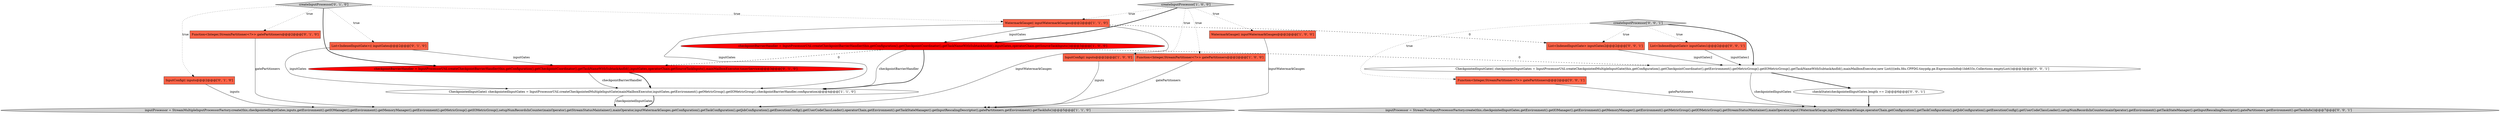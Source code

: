 digraph {
6 [style = filled, label = "WatermarkGauge(( inputWatermarkGauges@@@2@@@['1', '1', '0']", fillcolor = tomato, shape = box image = "AAA0AAABBB1BBB"];
5 [style = filled, label = "WatermarkGauge(( inputWatermarkGauges@@@2@@@['1', '0', '0']", fillcolor = tomato, shape = box image = "AAA0AAABBB1BBB"];
7 [style = filled, label = "CheckpointedInputGate(( checkpointedInputGates = InputProcessorUtil.createCheckpointedMultipleInputGate(mainMailboxExecutor,inputGates,getEnvironment().getMetricGroup().getIOMetricGroup(),checkpointBarrierHandler,configuration)@@@4@@@['1', '1', '0']", fillcolor = white, shape = ellipse image = "AAA0AAABBB1BBB"];
18 [style = filled, label = "Function<Integer,StreamPartitioner<?>> gatePartitioners@@@2@@@['0', '0', '1']", fillcolor = tomato, shape = box image = "AAA0AAABBB3BBB"];
8 [style = filled, label = "checkpointBarrierHandler = InputProcessorUtil.createCheckpointBarrierHandler(this,getConfiguration(),getCheckpointCoordinator(),getTaskNameWithSubtaskAndId(),inputGates,operatorChain.getSourceTaskInputs(),mainMailboxExecutor,timerService)@@@3@@@['0', '1', '0']", fillcolor = red, shape = ellipse image = "AAA1AAABBB2BBB"];
16 [style = filled, label = "CheckpointedInputGate(( checkpointedInputGates = InputProcessorUtil.createCheckpointedMultipleInputGate(this,getConfiguration(),getCheckpointCoordinator(),getEnvironment().getMetricGroup().getIOMetricGroup(),getTaskNameWithSubtaskAndId(),mainMailboxExecutor,new List((((edu.fdu.CPPDG.tinypdg.pe.ExpressionInfo@1bb633c,Collections.emptyList())@@@3@@@['0', '0', '1']", fillcolor = white, shape = ellipse image = "AAA0AAABBB3BBB"];
11 [style = filled, label = "createInputProcessor['0', '1', '0']", fillcolor = lightgray, shape = diamond image = "AAA0AAABBB2BBB"];
9 [style = filled, label = "InputConfig(( inputs@@@2@@@['0', '1', '0']", fillcolor = tomato, shape = box image = "AAA0AAABBB2BBB"];
14 [style = filled, label = "List<IndexedInputGate> inputGates1@@@2@@@['0', '0', '1']", fillcolor = tomato, shape = box image = "AAA0AAABBB3BBB"];
13 [style = filled, label = "inputProcessor = StreamTwoInputProcessorFactory.create(this,checkpointedInputGates,getEnvironment().getIOManager(),getEnvironment().getMemoryManager(),getEnvironment().getMetricGroup().getIOMetricGroup(),getStreamStatusMaintainer(),mainOperator,input1WatermarkGauge,input2WatermarkGauge,operatorChain,getConfiguration(),getTaskConfiguration(),getJobConfiguration(),getExecutionConfig(),getUserCodeClassLoader(),setupNumRecordsInCounter(mainOperator),getEnvironment().getTaskStateManager().getInputRescalingDescriptor(),gatePartitioners,getEnvironment().getTaskInfo())@@@7@@@['0', '0', '1']", fillcolor = lightgray, shape = ellipse image = "AAA0AAABBB3BBB"];
1 [style = filled, label = "InputConfig(( inputs@@@2@@@['1', '0', '0']", fillcolor = tomato, shape = box image = "AAA0AAABBB1BBB"];
19 [style = filled, label = "List<IndexedInputGate> inputGates2@@@2@@@['0', '0', '1']", fillcolor = tomato, shape = box image = "AAA0AAABBB3BBB"];
0 [style = filled, label = "checkpointBarrierHandler = InputProcessorUtil.createCheckpointBarrierHandler(this,getConfiguration(),getCheckpointCoordinator(),getTaskNameWithSubtaskAndId(),inputGates,operatorChain.getSourceTaskInputs())@@@3@@@['1', '0', '0']", fillcolor = red, shape = ellipse image = "AAA1AAABBB1BBB"];
4 [style = filled, label = "Function<Integer,StreamPartitioner<?>> gatePartitioners@@@2@@@['1', '0', '0']", fillcolor = tomato, shape = box image = "AAA0AAABBB1BBB"];
3 [style = filled, label = "inputProcessor = StreamMultipleInputProcessorFactory.create(this,checkpointedInputGates,inputs,getEnvironment().getIOManager(),getEnvironment().getMemoryManager(),getEnvironment().getMetricGroup().getIOMetricGroup(),setupNumRecordsInCounter(mainOperator),getStreamStatusMaintainer(),mainOperator,inputWatermarkGauges,getConfiguration(),getTaskConfiguration(),getJobConfiguration(),getExecutionConfig(),getUserCodeClassLoader(),operatorChain,getEnvironment().getTaskStateManager().getInputRescalingDescriptor(),gatePartitioners,getEnvironment().getTaskInfo())@@@5@@@['1', '1', '0']", fillcolor = lightgray, shape = ellipse image = "AAA0AAABBB1BBB"];
10 [style = filled, label = "Function<Integer,StreamPartitioner<?>> gatePartitioners@@@2@@@['0', '1', '0']", fillcolor = tomato, shape = box image = "AAA0AAABBB2BBB"];
12 [style = filled, label = "List<IndexedInputGate>(( inputGates@@@2@@@['0', '1', '0']", fillcolor = tomato, shape = box image = "AAA0AAABBB2BBB"];
17 [style = filled, label = "createInputProcessor['0', '0', '1']", fillcolor = lightgray, shape = diamond image = "AAA0AAABBB3BBB"];
2 [style = filled, label = "createInputProcessor['1', '0', '0']", fillcolor = lightgray, shape = diamond image = "AAA0AAABBB1BBB"];
15 [style = filled, label = "checkState(checkpointedInputGates.length == 2)@@@6@@@['0', '0', '1']", fillcolor = white, shape = ellipse image = "AAA0AAABBB3BBB"];
7->3 [style = solid, label="checkpointedInputGates"];
16->15 [style = bold, label=""];
15->13 [style = bold, label=""];
17->18 [style = dotted, label="true"];
11->10 [style = dotted, label="true"];
6->7 [style = solid, label="inputGates"];
11->12 [style = dotted, label="true"];
0->16 [style = dashed, label="0"];
4->3 [style = solid, label="gatePartitioners"];
17->14 [style = dotted, label="true"];
11->9 [style = dotted, label="true"];
19->16 [style = solid, label="inputGates2"];
8->7 [style = solid, label="checkpointBarrierHandler"];
12->8 [style = solid, label="inputGates"];
7->3 [style = bold, label=""];
5->3 [style = solid, label="inputWatermarkGauges"];
8->7 [style = bold, label=""];
0->7 [style = bold, label=""];
1->3 [style = solid, label="inputs"];
18->13 [style = solid, label="gatePartitioners"];
6->0 [style = solid, label="inputGates"];
2->0 [style = bold, label=""];
2->6 [style = dotted, label="true"];
2->1 [style = dotted, label="true"];
12->7 [style = solid, label="inputGates"];
9->3 [style = solid, label="inputs"];
11->6 [style = dotted, label="true"];
2->4 [style = dotted, label="true"];
6->19 [style = dashed, label="0"];
17->19 [style = dotted, label="true"];
6->3 [style = solid, label="inputWatermarkGauges"];
14->16 [style = solid, label="inputGates1"];
11->8 [style = bold, label=""];
16->13 [style = solid, label="checkpointedInputGates"];
0->8 [style = dashed, label="0"];
10->3 [style = solid, label="gatePartitioners"];
0->7 [style = solid, label="checkpointBarrierHandler"];
2->5 [style = dotted, label="true"];
17->16 [style = bold, label=""];
}
